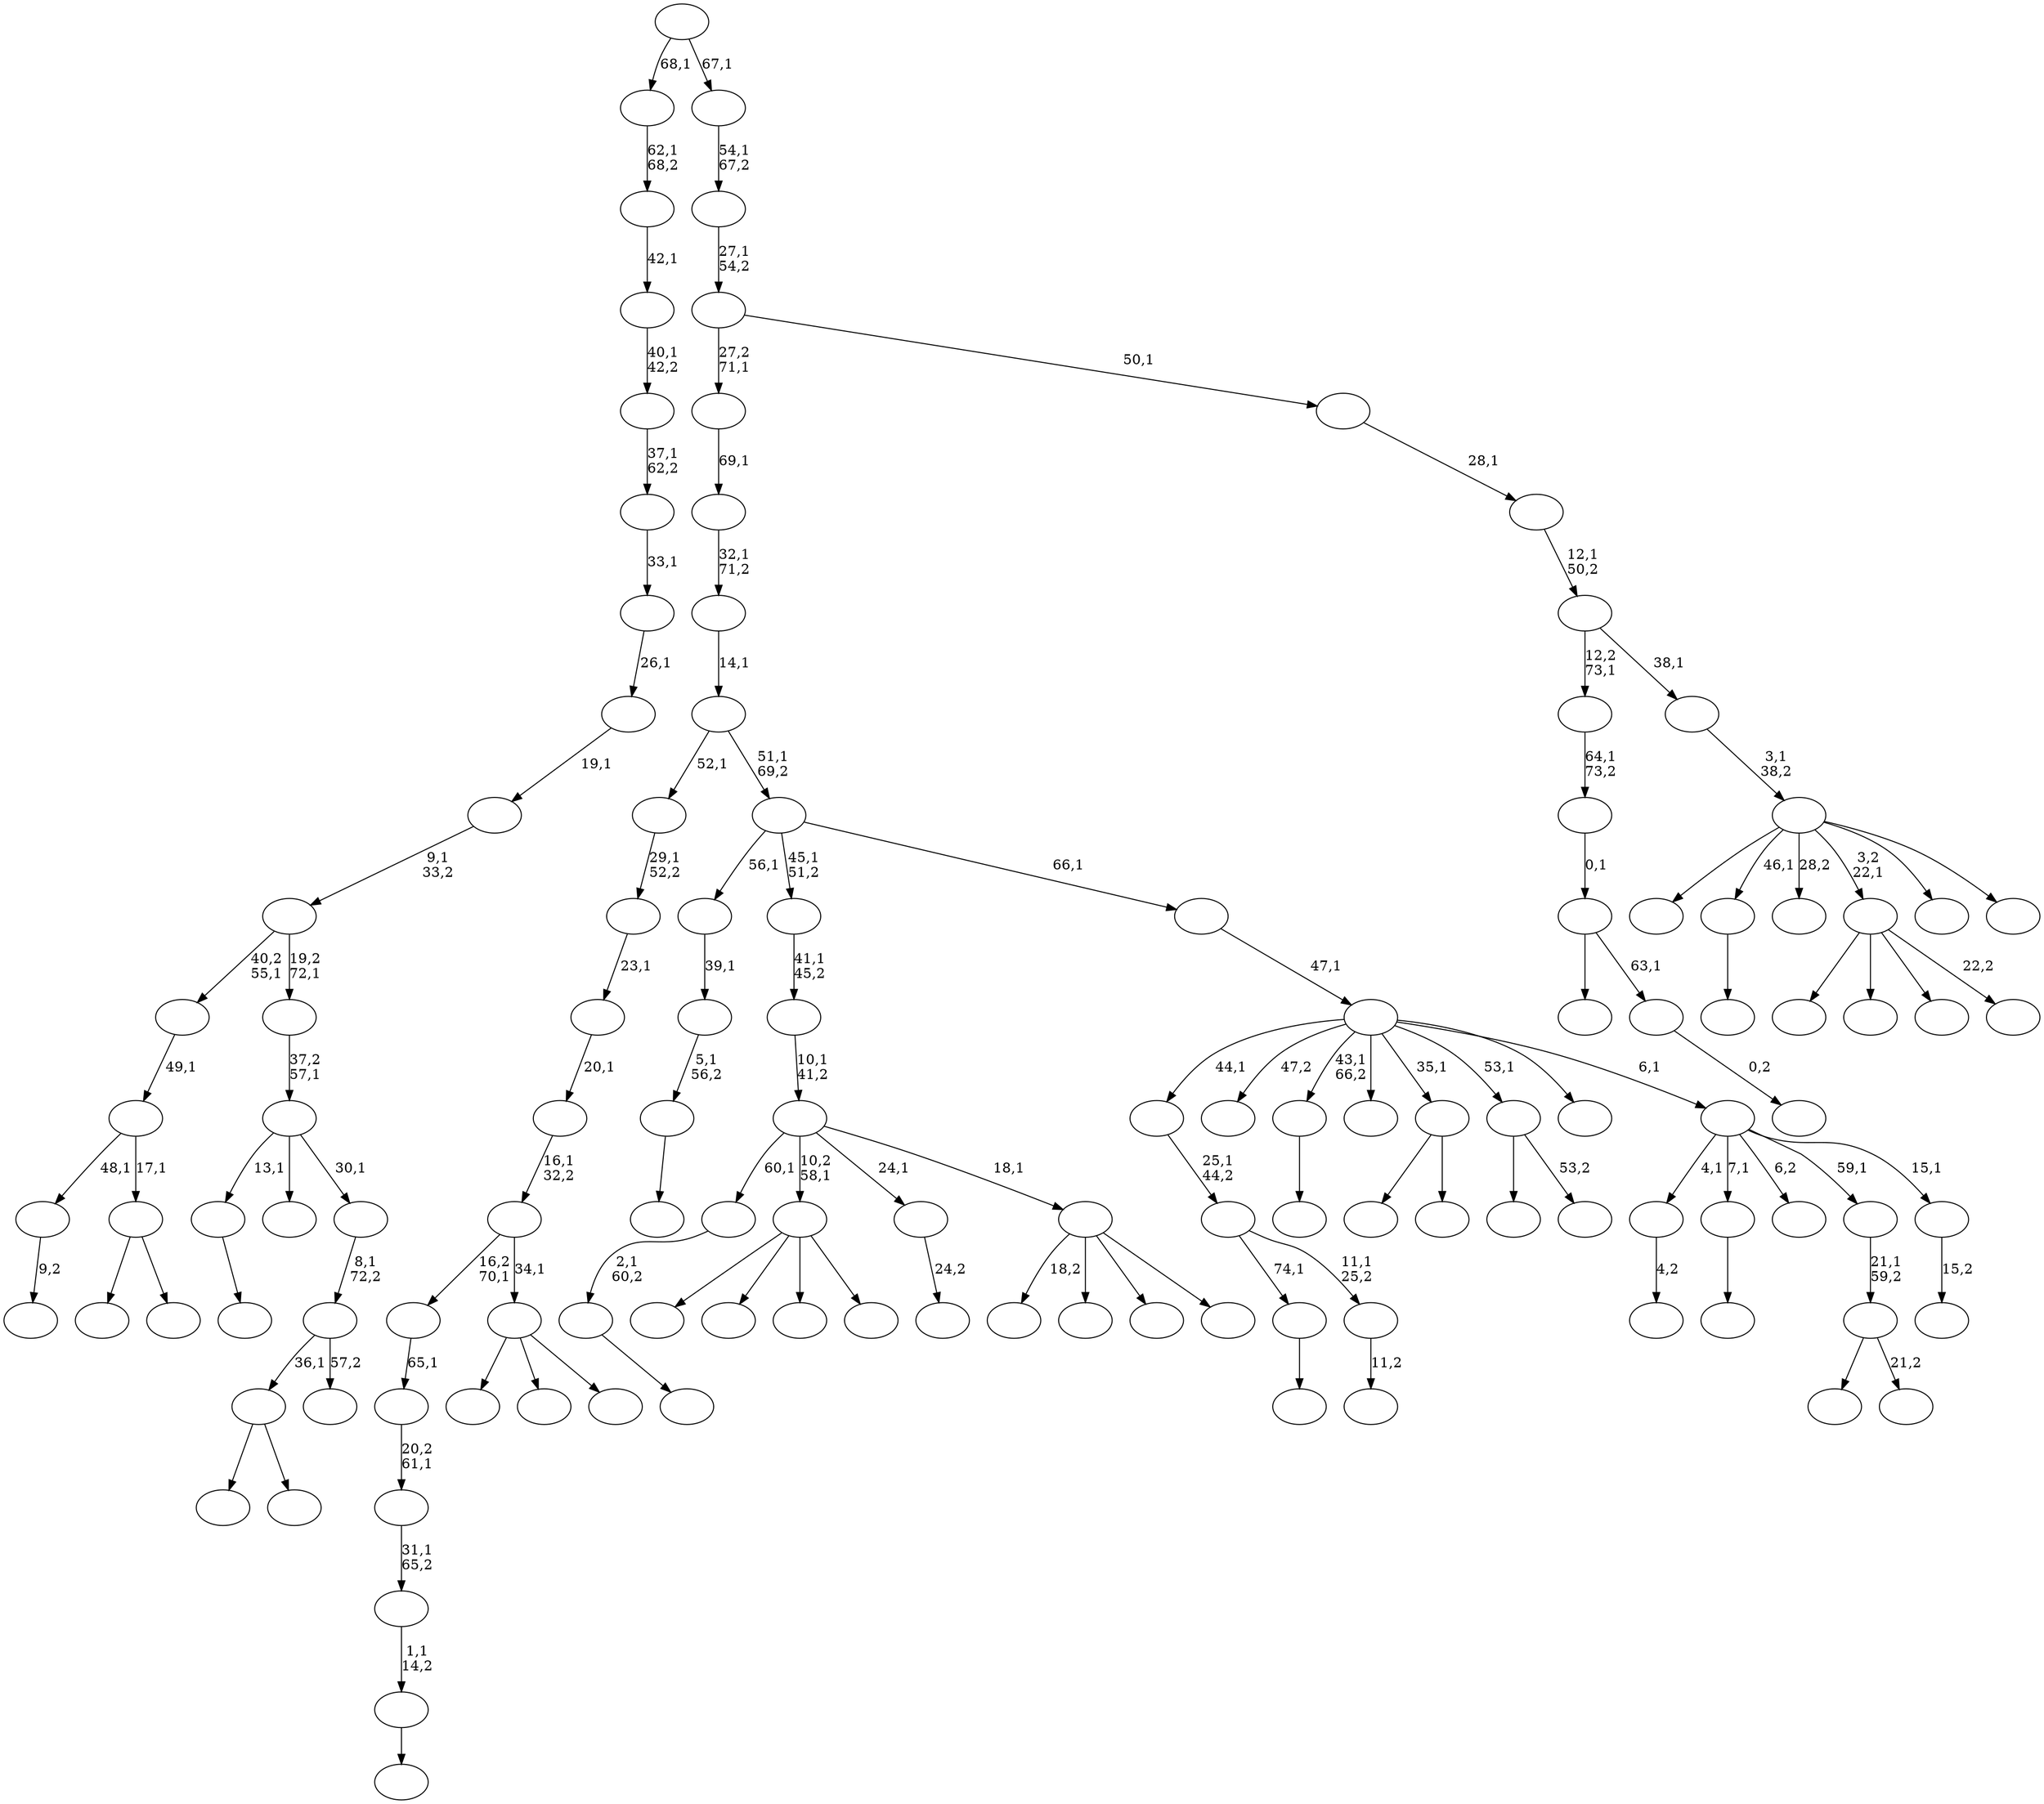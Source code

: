digraph T {
	125 [label=""]
	124 [label=""]
	123 [label=""]
	122 [label=""]
	121 [label=""]
	120 [label=""]
	119 [label=""]
	118 [label=""]
	117 [label=""]
	116 [label=""]
	115 [label=""]
	114 [label=""]
	113 [label=""]
	112 [label=""]
	111 [label=""]
	110 [label=""]
	109 [label=""]
	108 [label=""]
	107 [label=""]
	106 [label=""]
	105 [label=""]
	104 [label=""]
	103 [label=""]
	102 [label=""]
	101 [label=""]
	100 [label=""]
	99 [label=""]
	98 [label=""]
	97 [label=""]
	96 [label=""]
	95 [label=""]
	94 [label=""]
	93 [label=""]
	92 [label=""]
	91 [label=""]
	90 [label=""]
	89 [label=""]
	88 [label=""]
	87 [label=""]
	86 [label=""]
	85 [label=""]
	84 [label=""]
	83 [label=""]
	82 [label=""]
	81 [label=""]
	80 [label=""]
	79 [label=""]
	78 [label=""]
	77 [label=""]
	76 [label=""]
	75 [label=""]
	74 [label=""]
	73 [label=""]
	72 [label=""]
	71 [label=""]
	70 [label=""]
	69 [label=""]
	68 [label=""]
	67 [label=""]
	66 [label=""]
	65 [label=""]
	64 [label=""]
	63 [label=""]
	62 [label=""]
	61 [label=""]
	60 [label=""]
	59 [label=""]
	58 [label=""]
	57 [label=""]
	56 [label=""]
	55 [label=""]
	54 [label=""]
	53 [label=""]
	52 [label=""]
	51 [label=""]
	50 [label=""]
	49 [label=""]
	48 [label=""]
	47 [label=""]
	46 [label=""]
	45 [label=""]
	44 [label=""]
	43 [label=""]
	42 [label=""]
	41 [label=""]
	40 [label=""]
	39 [label=""]
	38 [label=""]
	37 [label=""]
	36 [label=""]
	35 [label=""]
	34 [label=""]
	33 [label=""]
	32 [label=""]
	31 [label=""]
	30 [label=""]
	29 [label=""]
	28 [label=""]
	27 [label=""]
	26 [label=""]
	25 [label=""]
	24 [label=""]
	23 [label=""]
	22 [label=""]
	21 [label=""]
	20 [label=""]
	19 [label=""]
	18 [label=""]
	17 [label=""]
	16 [label=""]
	15 [label=""]
	14 [label=""]
	13 [label=""]
	12 [label=""]
	11 [label=""]
	10 [label=""]
	9 [label=""]
	8 [label=""]
	7 [label=""]
	6 [label=""]
	5 [label=""]
	4 [label=""]
	3 [label=""]
	2 [label=""]
	1 [label=""]
	0 [label=""]
	119 -> 120 [label=""]
	118 -> 119 [label="1,1\n14,2"]
	117 -> 118 [label="31,1\n65,2"]
	116 -> 117 [label="20,2\n61,1"]
	115 -> 116 [label="65,1"]
	113 -> 114 [label=""]
	108 -> 109 [label="11,2"]
	107 -> 113 [label="74,1"]
	107 -> 108 [label="11,1\n25,2"]
	106 -> 107 [label="25,1\n44,2"]
	104 -> 105 [label=""]
	101 -> 102 [label="9,2"]
	97 -> 98 [label="4,2"]
	94 -> 95 [label=""]
	92 -> 93 [label=""]
	89 -> 121 [label=""]
	89 -> 110 [label=""]
	89 -> 90 [label=""]
	88 -> 115 [label="16,2\n70,1"]
	88 -> 89 [label="34,1"]
	87 -> 88 [label="16,1\n32,2"]
	86 -> 87 [label="20,1"]
	85 -> 86 [label="23,1"]
	84 -> 85 [label="29,1\n52,2"]
	80 -> 81 [label=""]
	79 -> 80 [label="5,1\n56,2"]
	78 -> 79 [label="39,1"]
	73 -> 123 [label=""]
	73 -> 74 [label=""]
	72 -> 101 [label="48,1"]
	72 -> 73 [label="17,1"]
	71 -> 72 [label="49,1"]
	68 -> 69 [label=""]
	64 -> 65 [label=""]
	63 -> 64 [label="2,1\n60,2"]
	60 -> 125 [label=""]
	60 -> 122 [label=""]
	60 -> 103 [label=""]
	60 -> 61 [label="22,2"]
	58 -> 111 [label=""]
	58 -> 59 [label=""]
	56 -> 70 [label=""]
	56 -> 57 [label="53,2"]
	52 -> 91 [label=""]
	52 -> 53 [label=""]
	50 -> 51 [label="0,2"]
	49 -> 76 [label=""]
	49 -> 50 [label="63,1"]
	48 -> 49 [label="0,1"]
	47 -> 48 [label="64,1\n73,2"]
	44 -> 99 [label=""]
	44 -> 45 [label="21,2"]
	43 -> 44 [label="21,1\n59,2"]
	41 -> 112 [label=""]
	41 -> 67 [label=""]
	41 -> 62 [label=""]
	41 -> 42 [label=""]
	39 -> 40 [label="24,2"]
	37 -> 124 [label="18,2"]
	37 -> 77 [label=""]
	37 -> 55 [label=""]
	37 -> 38 [label=""]
	36 -> 63 [label="60,1"]
	36 -> 41 [label="10,2\n58,1"]
	36 -> 39 [label="24,1"]
	36 -> 37 [label="18,1"]
	35 -> 36 [label="10,1\n41,2"]
	34 -> 35 [label="41,1\n45,2"]
	32 -> 33 [label="15,2"]
	31 -> 97 [label="4,1"]
	31 -> 68 [label="7,1"]
	31 -> 66 [label="6,2"]
	31 -> 43 [label="59,1"]
	31 -> 32 [label="15,1"]
	30 -> 106 [label="44,1"]
	30 -> 100 [label="47,2"]
	30 -> 94 [label="43,1\n66,2"]
	30 -> 82 [label=""]
	30 -> 58 [label="35,1"]
	30 -> 56 [label="53,1"]
	30 -> 54 [label=""]
	30 -> 31 [label="6,1"]
	29 -> 30 [label="47,1"]
	28 -> 78 [label="56,1"]
	28 -> 34 [label="45,1\n51,2"]
	28 -> 29 [label="66,1"]
	27 -> 84 [label="52,1"]
	27 -> 28 [label="51,1\n69,2"]
	26 -> 27 [label="14,1"]
	25 -> 26 [label="32,1\n71,2"]
	24 -> 25 [label="69,1"]
	22 -> 52 [label="36,1"]
	22 -> 23 [label="57,2"]
	21 -> 22 [label="8,1\n72,2"]
	20 -> 104 [label="13,1"]
	20 -> 83 [label=""]
	20 -> 21 [label="30,1"]
	19 -> 20 [label="37,2\n57,1"]
	18 -> 71 [label="40,2\n55,1"]
	18 -> 19 [label="19,2\n72,1"]
	17 -> 18 [label="9,1\n33,2"]
	16 -> 17 [label="19,1"]
	15 -> 16 [label="26,1"]
	14 -> 15 [label="33,1"]
	13 -> 14 [label="37,1\n62,2"]
	12 -> 13 [label="40,1\n42,2"]
	11 -> 12 [label="42,1"]
	10 -> 11 [label="62,1\n68,2"]
	8 -> 96 [label=""]
	8 -> 92 [label="46,1"]
	8 -> 75 [label="28,2"]
	8 -> 60 [label="3,2\n22,1"]
	8 -> 46 [label=""]
	8 -> 9 [label=""]
	7 -> 8 [label="3,1\n38,2"]
	6 -> 47 [label="12,2\n73,1"]
	6 -> 7 [label="38,1"]
	5 -> 6 [label="12,1\n50,2"]
	4 -> 5 [label="28,1"]
	3 -> 24 [label="27,2\n71,1"]
	3 -> 4 [label="50,1"]
	2 -> 3 [label="27,1\n54,2"]
	1 -> 2 [label="54,1\n67,2"]
	0 -> 10 [label="68,1"]
	0 -> 1 [label="67,1"]
}
